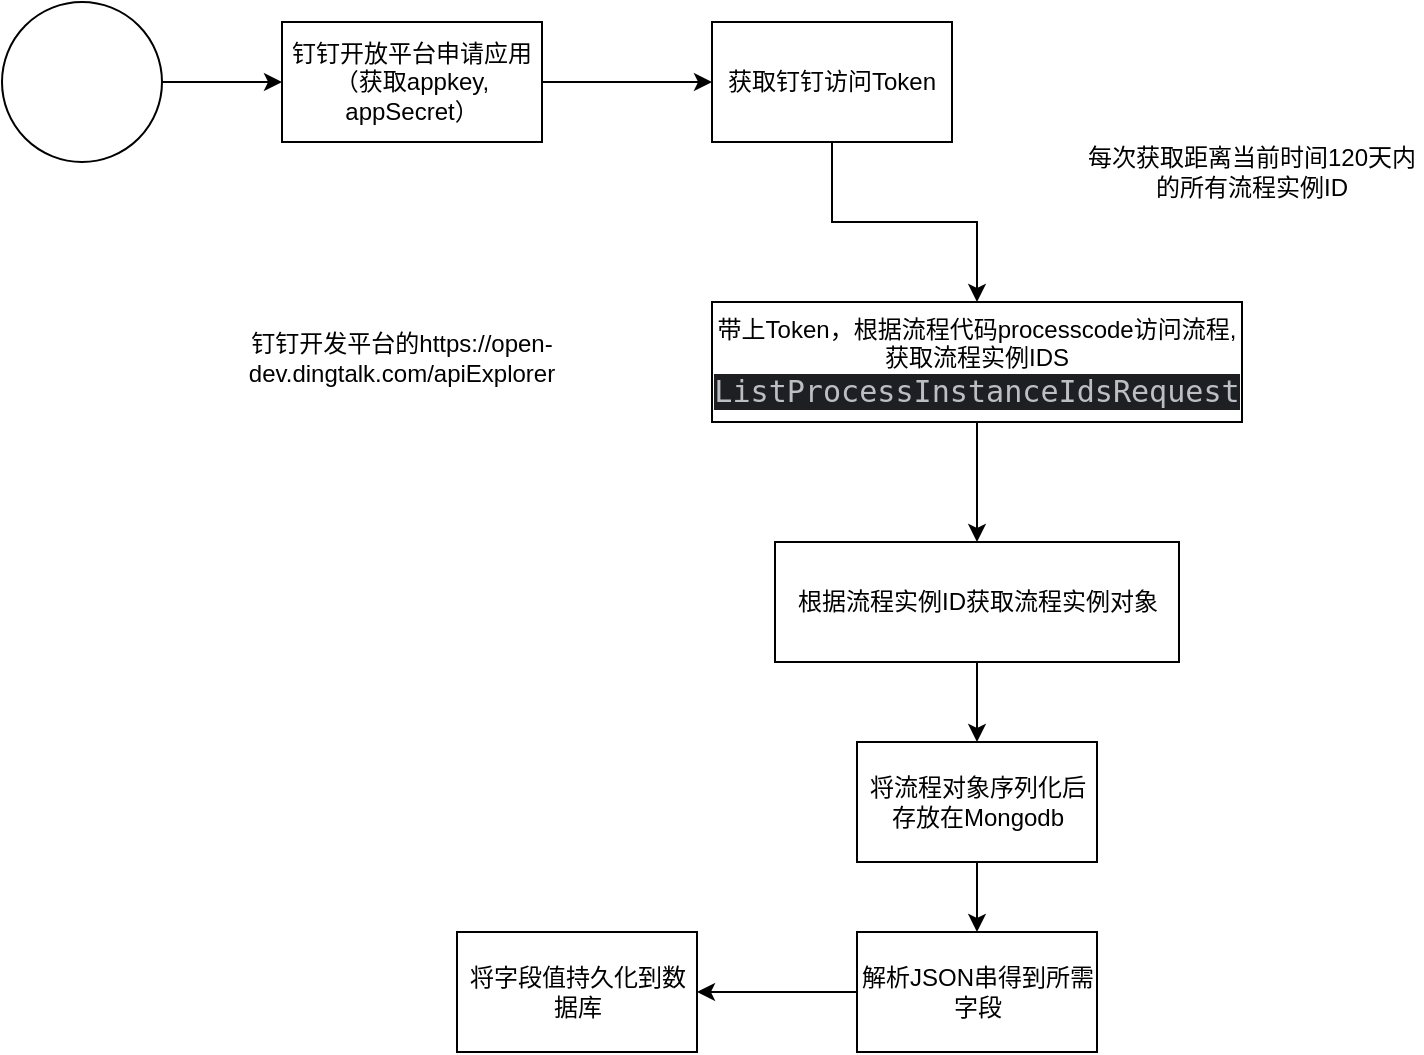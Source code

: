 <mxfile version="24.4.13" type="github">
  <diagram name="Page-1" id="tkpV15WOsn24UhHXJDwQ">
    <mxGraphModel dx="1050" dy="565" grid="1" gridSize="10" guides="1" tooltips="1" connect="1" arrows="1" fold="1" page="1" pageScale="1" pageWidth="827" pageHeight="1169" math="0" shadow="0">
      <root>
        <mxCell id="0" />
        <mxCell id="1" parent="0" />
        <mxCell id="s-xRmuep8owxC_aP-AfG-3" value="" style="edgeStyle=orthogonalEdgeStyle;rounded=0;orthogonalLoop=1;jettySize=auto;html=1;" edge="1" parent="1" source="s-xRmuep8owxC_aP-AfG-1" target="s-xRmuep8owxC_aP-AfG-2">
          <mxGeometry relative="1" as="geometry" />
        </mxCell>
        <mxCell id="s-xRmuep8owxC_aP-AfG-1" value="" style="ellipse;whiteSpace=wrap;html=1;aspect=fixed;" vertex="1" parent="1">
          <mxGeometry x="50" y="60" width="80" height="80" as="geometry" />
        </mxCell>
        <mxCell id="s-xRmuep8owxC_aP-AfG-5" value="" style="edgeStyle=orthogonalEdgeStyle;rounded=0;orthogonalLoop=1;jettySize=auto;html=1;" edge="1" parent="1" source="s-xRmuep8owxC_aP-AfG-2" target="s-xRmuep8owxC_aP-AfG-4">
          <mxGeometry relative="1" as="geometry" />
        </mxCell>
        <mxCell id="s-xRmuep8owxC_aP-AfG-2" value="钉钉开放平台申请应用（获取appkey, appSecret）" style="whiteSpace=wrap;html=1;" vertex="1" parent="1">
          <mxGeometry x="190" y="70" width="130" height="60" as="geometry" />
        </mxCell>
        <mxCell id="s-xRmuep8owxC_aP-AfG-7" value="" style="edgeStyle=orthogonalEdgeStyle;rounded=0;orthogonalLoop=1;jettySize=auto;html=1;" edge="1" parent="1" source="s-xRmuep8owxC_aP-AfG-4" target="s-xRmuep8owxC_aP-AfG-6">
          <mxGeometry relative="1" as="geometry" />
        </mxCell>
        <mxCell id="s-xRmuep8owxC_aP-AfG-4" value="获取钉钉访问Token" style="whiteSpace=wrap;html=1;" vertex="1" parent="1">
          <mxGeometry x="405" y="70" width="120" height="60" as="geometry" />
        </mxCell>
        <mxCell id="s-xRmuep8owxC_aP-AfG-10" value="" style="edgeStyle=orthogonalEdgeStyle;rounded=0;orthogonalLoop=1;jettySize=auto;html=1;" edge="1" parent="1" source="s-xRmuep8owxC_aP-AfG-6" target="s-xRmuep8owxC_aP-AfG-9">
          <mxGeometry relative="1" as="geometry" />
        </mxCell>
        <mxCell id="s-xRmuep8owxC_aP-AfG-6" value="带上Token，根据流程代码processcode访问流程,获取流程实例IDS&lt;div&gt;&lt;span style=&quot;font-family: &amp;quot;JetBrains Mono&amp;quot;, monospace; font-size: 11.3pt; background-color: rgb(30, 31, 34); color: rgb(188, 190, 196);&quot;&gt;ListProcessInstanceIdsRequest&lt;/span&gt;&lt;/div&gt;" style="whiteSpace=wrap;html=1;" vertex="1" parent="1">
          <mxGeometry x="405" y="210" width="265" height="60" as="geometry" />
        </mxCell>
        <mxCell id="s-xRmuep8owxC_aP-AfG-8" value="钉钉开发平台的https://open-dev.dingtalk.com/apiExplorer" style="text;html=1;align=center;verticalAlign=middle;whiteSpace=wrap;rounded=0;" vertex="1" parent="1">
          <mxGeometry x="150" y="205" width="200" height="65" as="geometry" />
        </mxCell>
        <mxCell id="s-xRmuep8owxC_aP-AfG-12" value="" style="edgeStyle=orthogonalEdgeStyle;rounded=0;orthogonalLoop=1;jettySize=auto;html=1;" edge="1" parent="1" source="s-xRmuep8owxC_aP-AfG-9" target="s-xRmuep8owxC_aP-AfG-11">
          <mxGeometry relative="1" as="geometry" />
        </mxCell>
        <mxCell id="s-xRmuep8owxC_aP-AfG-9" value="根据流程实例ID获取流程实例对象" style="whiteSpace=wrap;html=1;" vertex="1" parent="1">
          <mxGeometry x="436.5" y="330" width="202" height="60" as="geometry" />
        </mxCell>
        <mxCell id="s-xRmuep8owxC_aP-AfG-16" value="" style="edgeStyle=orthogonalEdgeStyle;rounded=0;orthogonalLoop=1;jettySize=auto;html=1;" edge="1" parent="1" source="s-xRmuep8owxC_aP-AfG-11" target="s-xRmuep8owxC_aP-AfG-15">
          <mxGeometry relative="1" as="geometry" />
        </mxCell>
        <mxCell id="s-xRmuep8owxC_aP-AfG-11" value="将流程对象序列化后存放在Mongodb" style="whiteSpace=wrap;html=1;" vertex="1" parent="1">
          <mxGeometry x="477.5" y="430" width="120" height="60" as="geometry" />
        </mxCell>
        <mxCell id="s-xRmuep8owxC_aP-AfG-18" value="" style="edgeStyle=orthogonalEdgeStyle;rounded=0;orthogonalLoop=1;jettySize=auto;html=1;" edge="1" parent="1" source="s-xRmuep8owxC_aP-AfG-15" target="s-xRmuep8owxC_aP-AfG-17">
          <mxGeometry relative="1" as="geometry" />
        </mxCell>
        <mxCell id="s-xRmuep8owxC_aP-AfG-15" value="解析JSON串得到所需字段" style="whiteSpace=wrap;html=1;" vertex="1" parent="1">
          <mxGeometry x="477.5" y="525" width="120" height="60" as="geometry" />
        </mxCell>
        <mxCell id="s-xRmuep8owxC_aP-AfG-17" value="将字段值持久化到数据库" style="whiteSpace=wrap;html=1;" vertex="1" parent="1">
          <mxGeometry x="277.5" y="525" width="120" height="60" as="geometry" />
        </mxCell>
        <mxCell id="s-xRmuep8owxC_aP-AfG-19" value="每次获取距离当前时间120天内的所有流程实例ID" style="text;html=1;align=center;verticalAlign=middle;whiteSpace=wrap;rounded=0;" vertex="1" parent="1">
          <mxGeometry x="590" y="130" width="170" height="30" as="geometry" />
        </mxCell>
      </root>
    </mxGraphModel>
  </diagram>
</mxfile>
